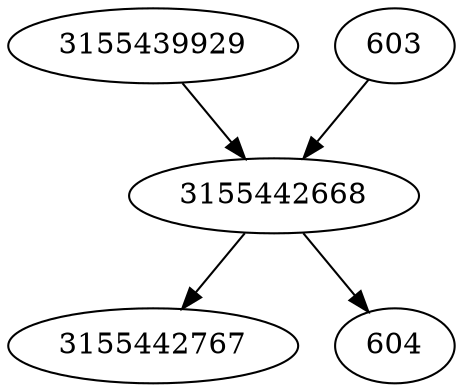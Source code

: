 strict digraph  {
3155442668;
3155442767;
3155439929;
603;
604;
3155442668 -> 604;
3155442668 -> 3155442767;
3155439929 -> 3155442668;
603 -> 3155442668;
}
